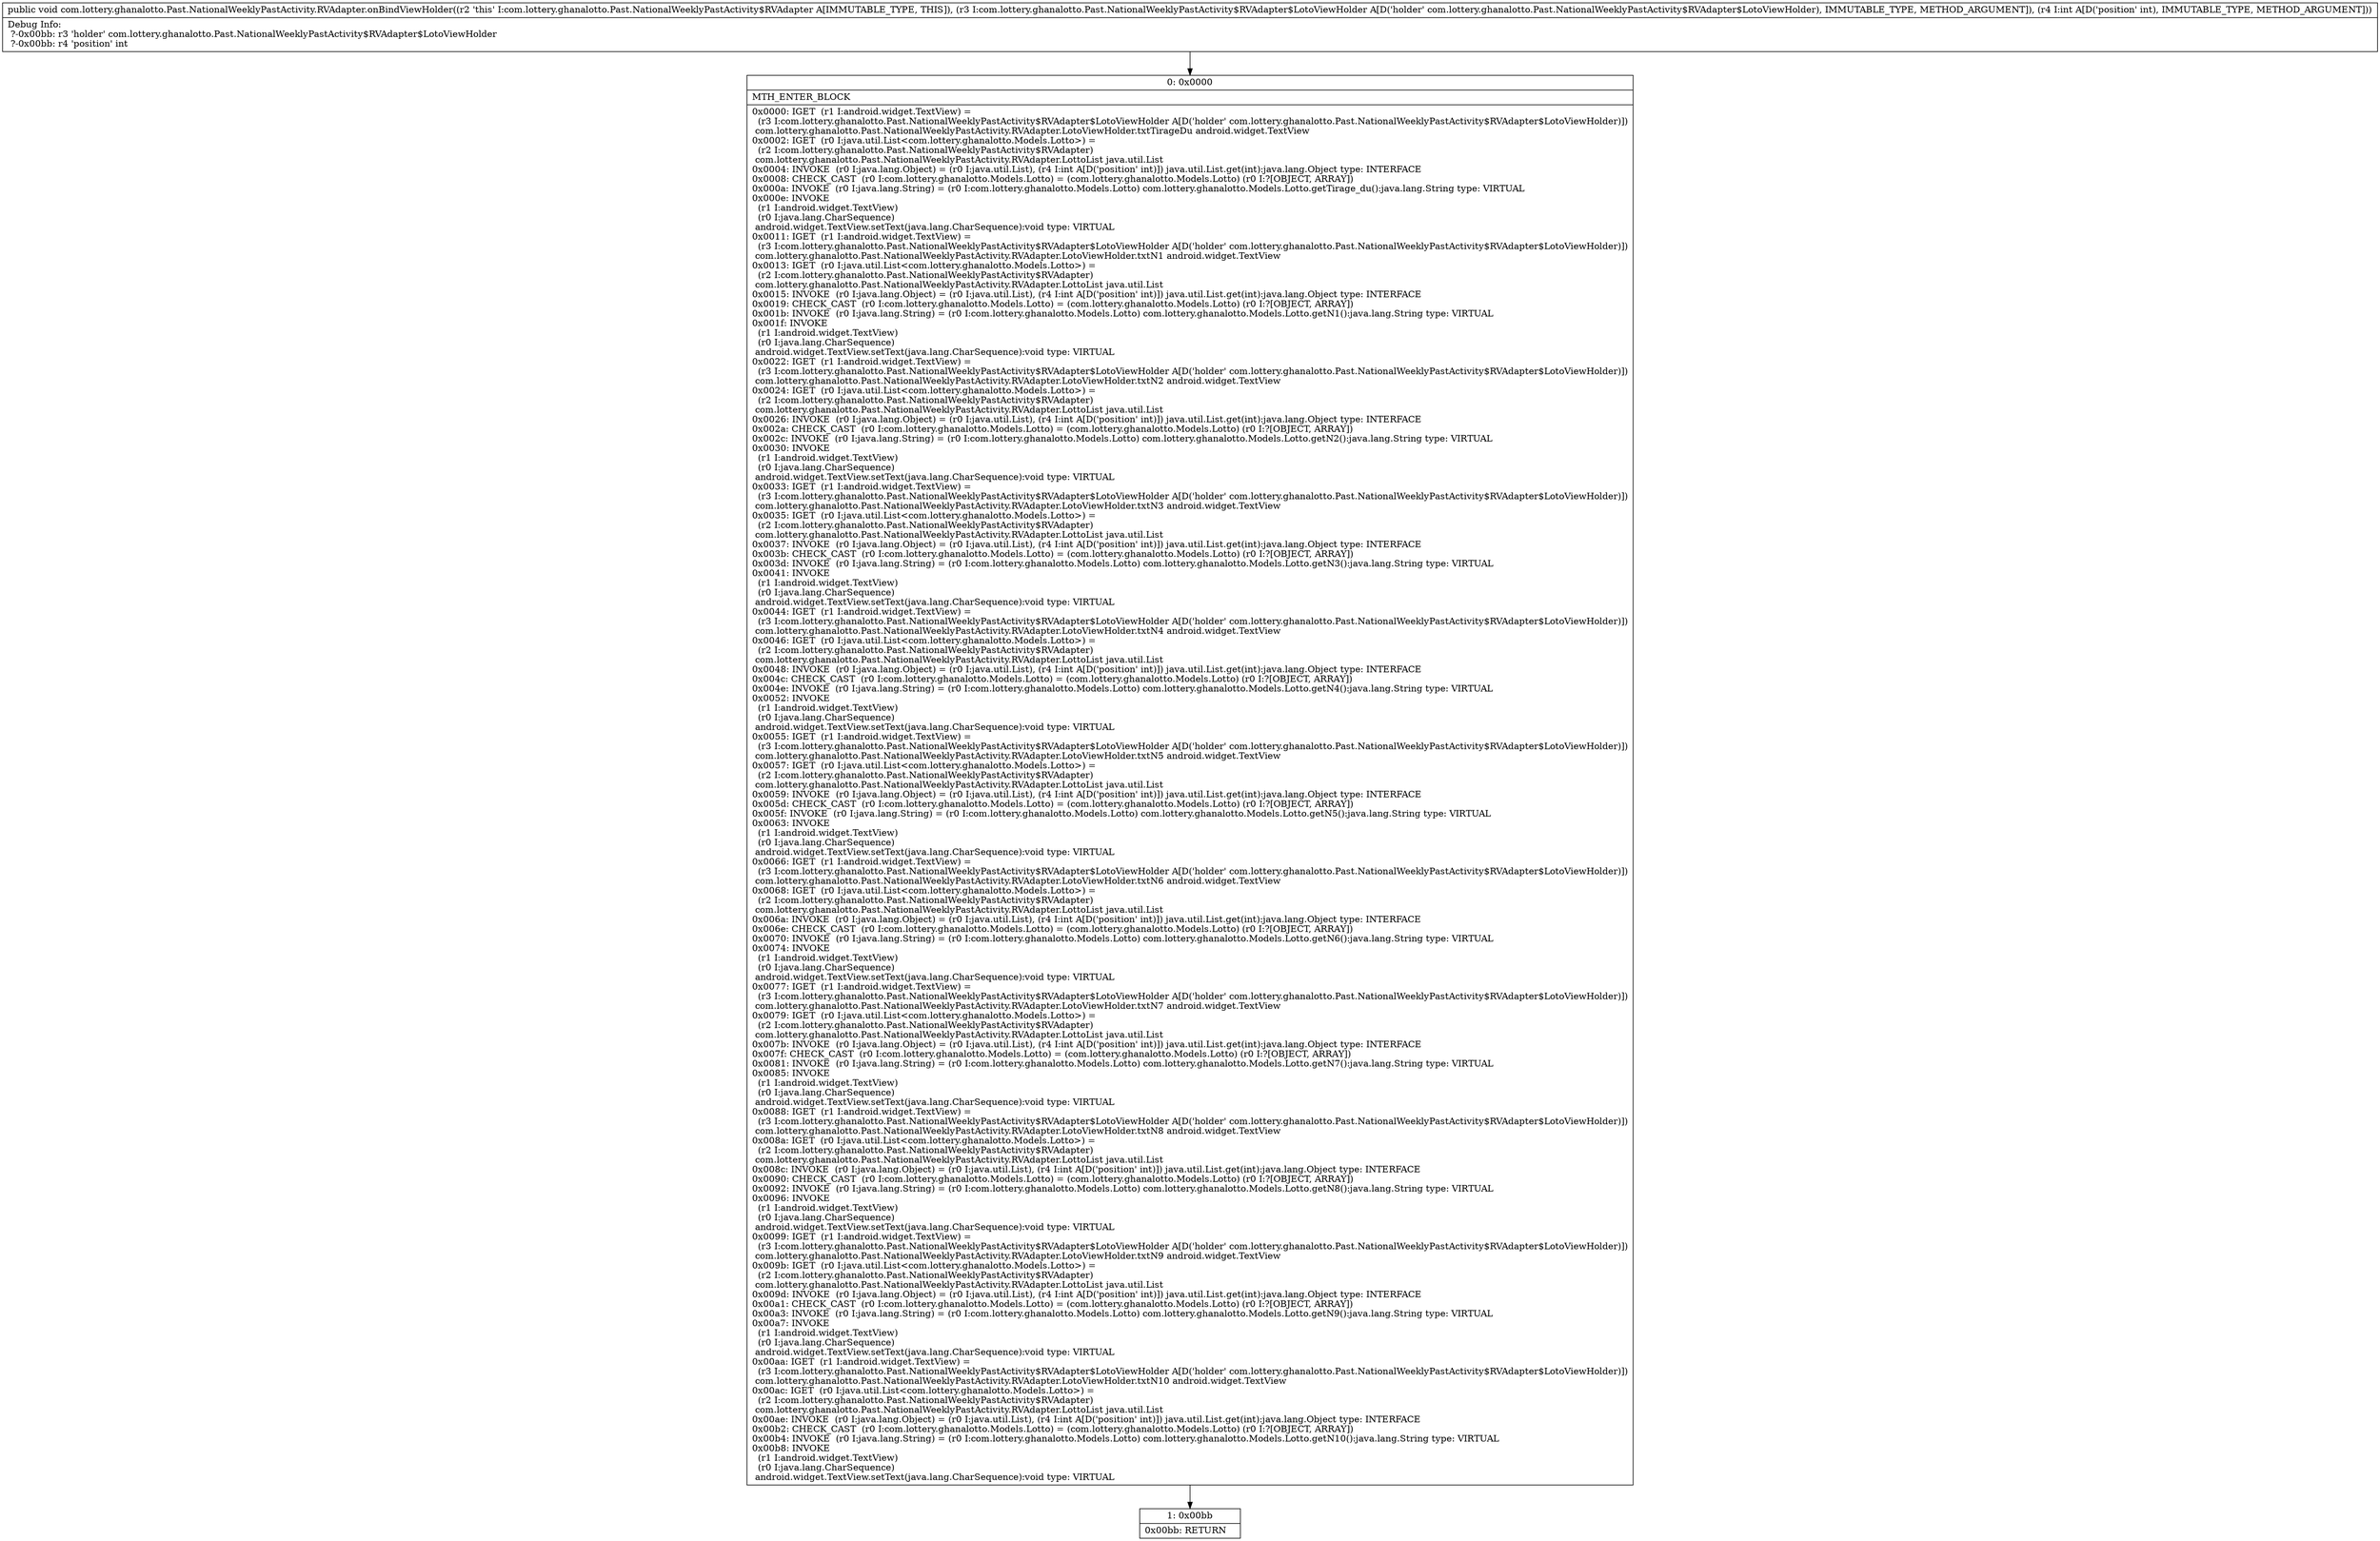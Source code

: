 digraph "CFG forcom.lottery.ghanalotto.Past.NationalWeeklyPastActivity.RVAdapter.onBindViewHolder(Lcom\/lottery\/ghanalotto\/Past\/NationalWeeklyPastActivity$RVAdapter$LotoViewHolder;I)V" {
Node_0 [shape=record,label="{0\:\ 0x0000|MTH_ENTER_BLOCK\l|0x0000: IGET  (r1 I:android.widget.TextView) = \l  (r3 I:com.lottery.ghanalotto.Past.NationalWeeklyPastActivity$RVAdapter$LotoViewHolder A[D('holder' com.lottery.ghanalotto.Past.NationalWeeklyPastActivity$RVAdapter$LotoViewHolder)])\l com.lottery.ghanalotto.Past.NationalWeeklyPastActivity.RVAdapter.LotoViewHolder.txtTirageDu android.widget.TextView \l0x0002: IGET  (r0 I:java.util.List\<com.lottery.ghanalotto.Models.Lotto\>) = \l  (r2 I:com.lottery.ghanalotto.Past.NationalWeeklyPastActivity$RVAdapter)\l com.lottery.ghanalotto.Past.NationalWeeklyPastActivity.RVAdapter.LottoList java.util.List \l0x0004: INVOKE  (r0 I:java.lang.Object) = (r0 I:java.util.List), (r4 I:int A[D('position' int)]) java.util.List.get(int):java.lang.Object type: INTERFACE \l0x0008: CHECK_CAST  (r0 I:com.lottery.ghanalotto.Models.Lotto) = (com.lottery.ghanalotto.Models.Lotto) (r0 I:?[OBJECT, ARRAY]) \l0x000a: INVOKE  (r0 I:java.lang.String) = (r0 I:com.lottery.ghanalotto.Models.Lotto) com.lottery.ghanalotto.Models.Lotto.getTirage_du():java.lang.String type: VIRTUAL \l0x000e: INVOKE  \l  (r1 I:android.widget.TextView)\l  (r0 I:java.lang.CharSequence)\l android.widget.TextView.setText(java.lang.CharSequence):void type: VIRTUAL \l0x0011: IGET  (r1 I:android.widget.TextView) = \l  (r3 I:com.lottery.ghanalotto.Past.NationalWeeklyPastActivity$RVAdapter$LotoViewHolder A[D('holder' com.lottery.ghanalotto.Past.NationalWeeklyPastActivity$RVAdapter$LotoViewHolder)])\l com.lottery.ghanalotto.Past.NationalWeeklyPastActivity.RVAdapter.LotoViewHolder.txtN1 android.widget.TextView \l0x0013: IGET  (r0 I:java.util.List\<com.lottery.ghanalotto.Models.Lotto\>) = \l  (r2 I:com.lottery.ghanalotto.Past.NationalWeeklyPastActivity$RVAdapter)\l com.lottery.ghanalotto.Past.NationalWeeklyPastActivity.RVAdapter.LottoList java.util.List \l0x0015: INVOKE  (r0 I:java.lang.Object) = (r0 I:java.util.List), (r4 I:int A[D('position' int)]) java.util.List.get(int):java.lang.Object type: INTERFACE \l0x0019: CHECK_CAST  (r0 I:com.lottery.ghanalotto.Models.Lotto) = (com.lottery.ghanalotto.Models.Lotto) (r0 I:?[OBJECT, ARRAY]) \l0x001b: INVOKE  (r0 I:java.lang.String) = (r0 I:com.lottery.ghanalotto.Models.Lotto) com.lottery.ghanalotto.Models.Lotto.getN1():java.lang.String type: VIRTUAL \l0x001f: INVOKE  \l  (r1 I:android.widget.TextView)\l  (r0 I:java.lang.CharSequence)\l android.widget.TextView.setText(java.lang.CharSequence):void type: VIRTUAL \l0x0022: IGET  (r1 I:android.widget.TextView) = \l  (r3 I:com.lottery.ghanalotto.Past.NationalWeeklyPastActivity$RVAdapter$LotoViewHolder A[D('holder' com.lottery.ghanalotto.Past.NationalWeeklyPastActivity$RVAdapter$LotoViewHolder)])\l com.lottery.ghanalotto.Past.NationalWeeklyPastActivity.RVAdapter.LotoViewHolder.txtN2 android.widget.TextView \l0x0024: IGET  (r0 I:java.util.List\<com.lottery.ghanalotto.Models.Lotto\>) = \l  (r2 I:com.lottery.ghanalotto.Past.NationalWeeklyPastActivity$RVAdapter)\l com.lottery.ghanalotto.Past.NationalWeeklyPastActivity.RVAdapter.LottoList java.util.List \l0x0026: INVOKE  (r0 I:java.lang.Object) = (r0 I:java.util.List), (r4 I:int A[D('position' int)]) java.util.List.get(int):java.lang.Object type: INTERFACE \l0x002a: CHECK_CAST  (r0 I:com.lottery.ghanalotto.Models.Lotto) = (com.lottery.ghanalotto.Models.Lotto) (r0 I:?[OBJECT, ARRAY]) \l0x002c: INVOKE  (r0 I:java.lang.String) = (r0 I:com.lottery.ghanalotto.Models.Lotto) com.lottery.ghanalotto.Models.Lotto.getN2():java.lang.String type: VIRTUAL \l0x0030: INVOKE  \l  (r1 I:android.widget.TextView)\l  (r0 I:java.lang.CharSequence)\l android.widget.TextView.setText(java.lang.CharSequence):void type: VIRTUAL \l0x0033: IGET  (r1 I:android.widget.TextView) = \l  (r3 I:com.lottery.ghanalotto.Past.NationalWeeklyPastActivity$RVAdapter$LotoViewHolder A[D('holder' com.lottery.ghanalotto.Past.NationalWeeklyPastActivity$RVAdapter$LotoViewHolder)])\l com.lottery.ghanalotto.Past.NationalWeeklyPastActivity.RVAdapter.LotoViewHolder.txtN3 android.widget.TextView \l0x0035: IGET  (r0 I:java.util.List\<com.lottery.ghanalotto.Models.Lotto\>) = \l  (r2 I:com.lottery.ghanalotto.Past.NationalWeeklyPastActivity$RVAdapter)\l com.lottery.ghanalotto.Past.NationalWeeklyPastActivity.RVAdapter.LottoList java.util.List \l0x0037: INVOKE  (r0 I:java.lang.Object) = (r0 I:java.util.List), (r4 I:int A[D('position' int)]) java.util.List.get(int):java.lang.Object type: INTERFACE \l0x003b: CHECK_CAST  (r0 I:com.lottery.ghanalotto.Models.Lotto) = (com.lottery.ghanalotto.Models.Lotto) (r0 I:?[OBJECT, ARRAY]) \l0x003d: INVOKE  (r0 I:java.lang.String) = (r0 I:com.lottery.ghanalotto.Models.Lotto) com.lottery.ghanalotto.Models.Lotto.getN3():java.lang.String type: VIRTUAL \l0x0041: INVOKE  \l  (r1 I:android.widget.TextView)\l  (r0 I:java.lang.CharSequence)\l android.widget.TextView.setText(java.lang.CharSequence):void type: VIRTUAL \l0x0044: IGET  (r1 I:android.widget.TextView) = \l  (r3 I:com.lottery.ghanalotto.Past.NationalWeeklyPastActivity$RVAdapter$LotoViewHolder A[D('holder' com.lottery.ghanalotto.Past.NationalWeeklyPastActivity$RVAdapter$LotoViewHolder)])\l com.lottery.ghanalotto.Past.NationalWeeklyPastActivity.RVAdapter.LotoViewHolder.txtN4 android.widget.TextView \l0x0046: IGET  (r0 I:java.util.List\<com.lottery.ghanalotto.Models.Lotto\>) = \l  (r2 I:com.lottery.ghanalotto.Past.NationalWeeklyPastActivity$RVAdapter)\l com.lottery.ghanalotto.Past.NationalWeeklyPastActivity.RVAdapter.LottoList java.util.List \l0x0048: INVOKE  (r0 I:java.lang.Object) = (r0 I:java.util.List), (r4 I:int A[D('position' int)]) java.util.List.get(int):java.lang.Object type: INTERFACE \l0x004c: CHECK_CAST  (r0 I:com.lottery.ghanalotto.Models.Lotto) = (com.lottery.ghanalotto.Models.Lotto) (r0 I:?[OBJECT, ARRAY]) \l0x004e: INVOKE  (r0 I:java.lang.String) = (r0 I:com.lottery.ghanalotto.Models.Lotto) com.lottery.ghanalotto.Models.Lotto.getN4():java.lang.String type: VIRTUAL \l0x0052: INVOKE  \l  (r1 I:android.widget.TextView)\l  (r0 I:java.lang.CharSequence)\l android.widget.TextView.setText(java.lang.CharSequence):void type: VIRTUAL \l0x0055: IGET  (r1 I:android.widget.TextView) = \l  (r3 I:com.lottery.ghanalotto.Past.NationalWeeklyPastActivity$RVAdapter$LotoViewHolder A[D('holder' com.lottery.ghanalotto.Past.NationalWeeklyPastActivity$RVAdapter$LotoViewHolder)])\l com.lottery.ghanalotto.Past.NationalWeeklyPastActivity.RVAdapter.LotoViewHolder.txtN5 android.widget.TextView \l0x0057: IGET  (r0 I:java.util.List\<com.lottery.ghanalotto.Models.Lotto\>) = \l  (r2 I:com.lottery.ghanalotto.Past.NationalWeeklyPastActivity$RVAdapter)\l com.lottery.ghanalotto.Past.NationalWeeklyPastActivity.RVAdapter.LottoList java.util.List \l0x0059: INVOKE  (r0 I:java.lang.Object) = (r0 I:java.util.List), (r4 I:int A[D('position' int)]) java.util.List.get(int):java.lang.Object type: INTERFACE \l0x005d: CHECK_CAST  (r0 I:com.lottery.ghanalotto.Models.Lotto) = (com.lottery.ghanalotto.Models.Lotto) (r0 I:?[OBJECT, ARRAY]) \l0x005f: INVOKE  (r0 I:java.lang.String) = (r0 I:com.lottery.ghanalotto.Models.Lotto) com.lottery.ghanalotto.Models.Lotto.getN5():java.lang.String type: VIRTUAL \l0x0063: INVOKE  \l  (r1 I:android.widget.TextView)\l  (r0 I:java.lang.CharSequence)\l android.widget.TextView.setText(java.lang.CharSequence):void type: VIRTUAL \l0x0066: IGET  (r1 I:android.widget.TextView) = \l  (r3 I:com.lottery.ghanalotto.Past.NationalWeeklyPastActivity$RVAdapter$LotoViewHolder A[D('holder' com.lottery.ghanalotto.Past.NationalWeeklyPastActivity$RVAdapter$LotoViewHolder)])\l com.lottery.ghanalotto.Past.NationalWeeklyPastActivity.RVAdapter.LotoViewHolder.txtN6 android.widget.TextView \l0x0068: IGET  (r0 I:java.util.List\<com.lottery.ghanalotto.Models.Lotto\>) = \l  (r2 I:com.lottery.ghanalotto.Past.NationalWeeklyPastActivity$RVAdapter)\l com.lottery.ghanalotto.Past.NationalWeeklyPastActivity.RVAdapter.LottoList java.util.List \l0x006a: INVOKE  (r0 I:java.lang.Object) = (r0 I:java.util.List), (r4 I:int A[D('position' int)]) java.util.List.get(int):java.lang.Object type: INTERFACE \l0x006e: CHECK_CAST  (r0 I:com.lottery.ghanalotto.Models.Lotto) = (com.lottery.ghanalotto.Models.Lotto) (r0 I:?[OBJECT, ARRAY]) \l0x0070: INVOKE  (r0 I:java.lang.String) = (r0 I:com.lottery.ghanalotto.Models.Lotto) com.lottery.ghanalotto.Models.Lotto.getN6():java.lang.String type: VIRTUAL \l0x0074: INVOKE  \l  (r1 I:android.widget.TextView)\l  (r0 I:java.lang.CharSequence)\l android.widget.TextView.setText(java.lang.CharSequence):void type: VIRTUAL \l0x0077: IGET  (r1 I:android.widget.TextView) = \l  (r3 I:com.lottery.ghanalotto.Past.NationalWeeklyPastActivity$RVAdapter$LotoViewHolder A[D('holder' com.lottery.ghanalotto.Past.NationalWeeklyPastActivity$RVAdapter$LotoViewHolder)])\l com.lottery.ghanalotto.Past.NationalWeeklyPastActivity.RVAdapter.LotoViewHolder.txtN7 android.widget.TextView \l0x0079: IGET  (r0 I:java.util.List\<com.lottery.ghanalotto.Models.Lotto\>) = \l  (r2 I:com.lottery.ghanalotto.Past.NationalWeeklyPastActivity$RVAdapter)\l com.lottery.ghanalotto.Past.NationalWeeklyPastActivity.RVAdapter.LottoList java.util.List \l0x007b: INVOKE  (r0 I:java.lang.Object) = (r0 I:java.util.List), (r4 I:int A[D('position' int)]) java.util.List.get(int):java.lang.Object type: INTERFACE \l0x007f: CHECK_CAST  (r0 I:com.lottery.ghanalotto.Models.Lotto) = (com.lottery.ghanalotto.Models.Lotto) (r0 I:?[OBJECT, ARRAY]) \l0x0081: INVOKE  (r0 I:java.lang.String) = (r0 I:com.lottery.ghanalotto.Models.Lotto) com.lottery.ghanalotto.Models.Lotto.getN7():java.lang.String type: VIRTUAL \l0x0085: INVOKE  \l  (r1 I:android.widget.TextView)\l  (r0 I:java.lang.CharSequence)\l android.widget.TextView.setText(java.lang.CharSequence):void type: VIRTUAL \l0x0088: IGET  (r1 I:android.widget.TextView) = \l  (r3 I:com.lottery.ghanalotto.Past.NationalWeeklyPastActivity$RVAdapter$LotoViewHolder A[D('holder' com.lottery.ghanalotto.Past.NationalWeeklyPastActivity$RVAdapter$LotoViewHolder)])\l com.lottery.ghanalotto.Past.NationalWeeklyPastActivity.RVAdapter.LotoViewHolder.txtN8 android.widget.TextView \l0x008a: IGET  (r0 I:java.util.List\<com.lottery.ghanalotto.Models.Lotto\>) = \l  (r2 I:com.lottery.ghanalotto.Past.NationalWeeklyPastActivity$RVAdapter)\l com.lottery.ghanalotto.Past.NationalWeeklyPastActivity.RVAdapter.LottoList java.util.List \l0x008c: INVOKE  (r0 I:java.lang.Object) = (r0 I:java.util.List), (r4 I:int A[D('position' int)]) java.util.List.get(int):java.lang.Object type: INTERFACE \l0x0090: CHECK_CAST  (r0 I:com.lottery.ghanalotto.Models.Lotto) = (com.lottery.ghanalotto.Models.Lotto) (r0 I:?[OBJECT, ARRAY]) \l0x0092: INVOKE  (r0 I:java.lang.String) = (r0 I:com.lottery.ghanalotto.Models.Lotto) com.lottery.ghanalotto.Models.Lotto.getN8():java.lang.String type: VIRTUAL \l0x0096: INVOKE  \l  (r1 I:android.widget.TextView)\l  (r0 I:java.lang.CharSequence)\l android.widget.TextView.setText(java.lang.CharSequence):void type: VIRTUAL \l0x0099: IGET  (r1 I:android.widget.TextView) = \l  (r3 I:com.lottery.ghanalotto.Past.NationalWeeklyPastActivity$RVAdapter$LotoViewHolder A[D('holder' com.lottery.ghanalotto.Past.NationalWeeklyPastActivity$RVAdapter$LotoViewHolder)])\l com.lottery.ghanalotto.Past.NationalWeeklyPastActivity.RVAdapter.LotoViewHolder.txtN9 android.widget.TextView \l0x009b: IGET  (r0 I:java.util.List\<com.lottery.ghanalotto.Models.Lotto\>) = \l  (r2 I:com.lottery.ghanalotto.Past.NationalWeeklyPastActivity$RVAdapter)\l com.lottery.ghanalotto.Past.NationalWeeklyPastActivity.RVAdapter.LottoList java.util.List \l0x009d: INVOKE  (r0 I:java.lang.Object) = (r0 I:java.util.List), (r4 I:int A[D('position' int)]) java.util.List.get(int):java.lang.Object type: INTERFACE \l0x00a1: CHECK_CAST  (r0 I:com.lottery.ghanalotto.Models.Lotto) = (com.lottery.ghanalotto.Models.Lotto) (r0 I:?[OBJECT, ARRAY]) \l0x00a3: INVOKE  (r0 I:java.lang.String) = (r0 I:com.lottery.ghanalotto.Models.Lotto) com.lottery.ghanalotto.Models.Lotto.getN9():java.lang.String type: VIRTUAL \l0x00a7: INVOKE  \l  (r1 I:android.widget.TextView)\l  (r0 I:java.lang.CharSequence)\l android.widget.TextView.setText(java.lang.CharSequence):void type: VIRTUAL \l0x00aa: IGET  (r1 I:android.widget.TextView) = \l  (r3 I:com.lottery.ghanalotto.Past.NationalWeeklyPastActivity$RVAdapter$LotoViewHolder A[D('holder' com.lottery.ghanalotto.Past.NationalWeeklyPastActivity$RVAdapter$LotoViewHolder)])\l com.lottery.ghanalotto.Past.NationalWeeklyPastActivity.RVAdapter.LotoViewHolder.txtN10 android.widget.TextView \l0x00ac: IGET  (r0 I:java.util.List\<com.lottery.ghanalotto.Models.Lotto\>) = \l  (r2 I:com.lottery.ghanalotto.Past.NationalWeeklyPastActivity$RVAdapter)\l com.lottery.ghanalotto.Past.NationalWeeklyPastActivity.RVAdapter.LottoList java.util.List \l0x00ae: INVOKE  (r0 I:java.lang.Object) = (r0 I:java.util.List), (r4 I:int A[D('position' int)]) java.util.List.get(int):java.lang.Object type: INTERFACE \l0x00b2: CHECK_CAST  (r0 I:com.lottery.ghanalotto.Models.Lotto) = (com.lottery.ghanalotto.Models.Lotto) (r0 I:?[OBJECT, ARRAY]) \l0x00b4: INVOKE  (r0 I:java.lang.String) = (r0 I:com.lottery.ghanalotto.Models.Lotto) com.lottery.ghanalotto.Models.Lotto.getN10():java.lang.String type: VIRTUAL \l0x00b8: INVOKE  \l  (r1 I:android.widget.TextView)\l  (r0 I:java.lang.CharSequence)\l android.widget.TextView.setText(java.lang.CharSequence):void type: VIRTUAL \l}"];
Node_1 [shape=record,label="{1\:\ 0x00bb|0x00bb: RETURN   \l}"];
MethodNode[shape=record,label="{public void com.lottery.ghanalotto.Past.NationalWeeklyPastActivity.RVAdapter.onBindViewHolder((r2 'this' I:com.lottery.ghanalotto.Past.NationalWeeklyPastActivity$RVAdapter A[IMMUTABLE_TYPE, THIS]), (r3 I:com.lottery.ghanalotto.Past.NationalWeeklyPastActivity$RVAdapter$LotoViewHolder A[D('holder' com.lottery.ghanalotto.Past.NationalWeeklyPastActivity$RVAdapter$LotoViewHolder), IMMUTABLE_TYPE, METHOD_ARGUMENT]), (r4 I:int A[D('position' int), IMMUTABLE_TYPE, METHOD_ARGUMENT]))  | Debug Info:\l  ?\-0x00bb: r3 'holder' com.lottery.ghanalotto.Past.NationalWeeklyPastActivity$RVAdapter$LotoViewHolder\l  ?\-0x00bb: r4 'position' int\l}"];
MethodNode -> Node_0;
Node_0 -> Node_1;
}

